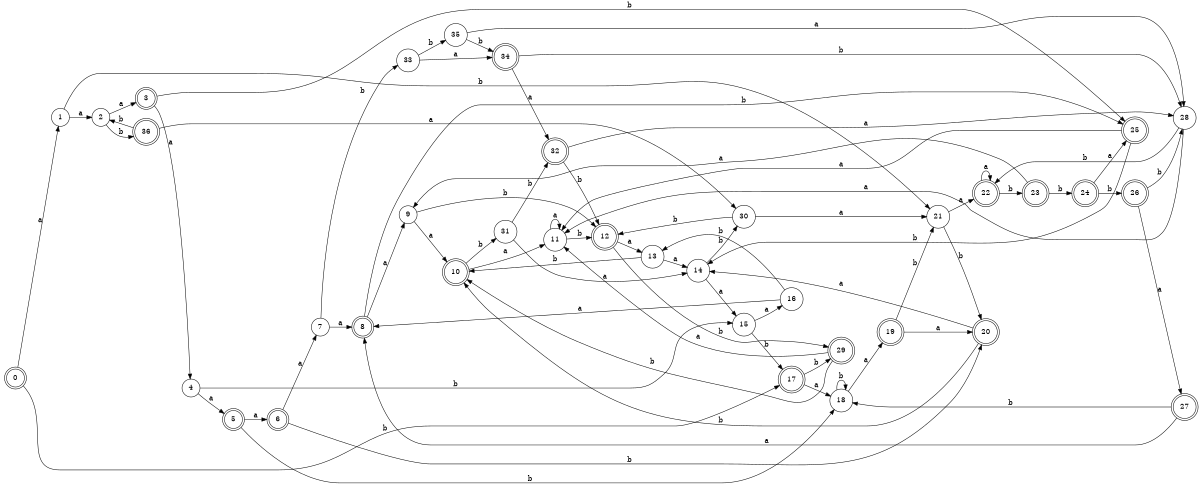 digraph n30_4 {
__start0 [label="" shape="none"];

rankdir=LR;
size="8,5";

s0 [style="rounded,filled", color="black", fillcolor="white" shape="doublecircle", label="0"];
s1 [style="filled", color="black", fillcolor="white" shape="circle", label="1"];
s2 [style="filled", color="black", fillcolor="white" shape="circle", label="2"];
s3 [style="rounded,filled", color="black", fillcolor="white" shape="doublecircle", label="3"];
s4 [style="filled", color="black", fillcolor="white" shape="circle", label="4"];
s5 [style="rounded,filled", color="black", fillcolor="white" shape="doublecircle", label="5"];
s6 [style="rounded,filled", color="black", fillcolor="white" shape="doublecircle", label="6"];
s7 [style="filled", color="black", fillcolor="white" shape="circle", label="7"];
s8 [style="rounded,filled", color="black", fillcolor="white" shape="doublecircle", label="8"];
s9 [style="filled", color="black", fillcolor="white" shape="circle", label="9"];
s10 [style="rounded,filled", color="black", fillcolor="white" shape="doublecircle", label="10"];
s11 [style="filled", color="black", fillcolor="white" shape="circle", label="11"];
s12 [style="rounded,filled", color="black", fillcolor="white" shape="doublecircle", label="12"];
s13 [style="filled", color="black", fillcolor="white" shape="circle", label="13"];
s14 [style="filled", color="black", fillcolor="white" shape="circle", label="14"];
s15 [style="filled", color="black", fillcolor="white" shape="circle", label="15"];
s16 [style="filled", color="black", fillcolor="white" shape="circle", label="16"];
s17 [style="rounded,filled", color="black", fillcolor="white" shape="doublecircle", label="17"];
s18 [style="filled", color="black", fillcolor="white" shape="circle", label="18"];
s19 [style="rounded,filled", color="black", fillcolor="white" shape="doublecircle", label="19"];
s20 [style="rounded,filled", color="black", fillcolor="white" shape="doublecircle", label="20"];
s21 [style="filled", color="black", fillcolor="white" shape="circle", label="21"];
s22 [style="rounded,filled", color="black", fillcolor="white" shape="doublecircle", label="22"];
s23 [style="rounded,filled", color="black", fillcolor="white" shape="doublecircle", label="23"];
s24 [style="rounded,filled", color="black", fillcolor="white" shape="doublecircle", label="24"];
s25 [style="rounded,filled", color="black", fillcolor="white" shape="doublecircle", label="25"];
s26 [style="rounded,filled", color="black", fillcolor="white" shape="doublecircle", label="26"];
s27 [style="rounded,filled", color="black", fillcolor="white" shape="doublecircle", label="27"];
s28 [style="filled", color="black", fillcolor="white" shape="circle", label="28"];
s29 [style="rounded,filled", color="black", fillcolor="white" shape="doublecircle", label="29"];
s30 [style="filled", color="black", fillcolor="white" shape="circle", label="30"];
s31 [style="filled", color="black", fillcolor="white" shape="circle", label="31"];
s32 [style="rounded,filled", color="black", fillcolor="white" shape="doublecircle", label="32"];
s33 [style="filled", color="black", fillcolor="white" shape="circle", label="33"];
s34 [style="rounded,filled", color="black", fillcolor="white" shape="doublecircle", label="34"];
s35 [style="filled", color="black", fillcolor="white" shape="circle", label="35"];
s36 [style="rounded,filled", color="black", fillcolor="white" shape="doublecircle", label="36"];
s0 -> s1 [label="a"];
s0 -> s17 [label="b"];
s1 -> s2 [label="a"];
s1 -> s21 [label="b"];
s2 -> s3 [label="a"];
s2 -> s36 [label="b"];
s3 -> s4 [label="a"];
s3 -> s25 [label="b"];
s4 -> s5 [label="a"];
s4 -> s15 [label="b"];
s5 -> s6 [label="a"];
s5 -> s18 [label="b"];
s6 -> s7 [label="a"];
s6 -> s20 [label="b"];
s7 -> s8 [label="a"];
s7 -> s33 [label="b"];
s8 -> s9 [label="a"];
s8 -> s25 [label="b"];
s9 -> s10 [label="a"];
s9 -> s12 [label="b"];
s10 -> s11 [label="a"];
s10 -> s31 [label="b"];
s11 -> s11 [label="a"];
s11 -> s12 [label="b"];
s12 -> s13 [label="a"];
s12 -> s29 [label="b"];
s13 -> s14 [label="a"];
s13 -> s10 [label="b"];
s14 -> s15 [label="a"];
s14 -> s30 [label="b"];
s15 -> s16 [label="a"];
s15 -> s17 [label="b"];
s16 -> s8 [label="a"];
s16 -> s13 [label="b"];
s17 -> s18 [label="a"];
s17 -> s29 [label="b"];
s18 -> s19 [label="a"];
s18 -> s18 [label="b"];
s19 -> s20 [label="a"];
s19 -> s21 [label="b"];
s20 -> s14 [label="a"];
s20 -> s10 [label="b"];
s21 -> s22 [label="a"];
s21 -> s20 [label="b"];
s22 -> s22 [label="a"];
s22 -> s23 [label="b"];
s23 -> s9 [label="a"];
s23 -> s24 [label="b"];
s24 -> s25 [label="a"];
s24 -> s26 [label="b"];
s25 -> s11 [label="a"];
s25 -> s14 [label="b"];
s26 -> s27 [label="a"];
s26 -> s28 [label="b"];
s27 -> s8 [label="a"];
s27 -> s18 [label="b"];
s28 -> s11 [label="a"];
s28 -> s22 [label="b"];
s29 -> s11 [label="a"];
s29 -> s10 [label="b"];
s30 -> s21 [label="a"];
s30 -> s12 [label="b"];
s31 -> s14 [label="a"];
s31 -> s32 [label="b"];
s32 -> s28 [label="a"];
s32 -> s12 [label="b"];
s33 -> s34 [label="a"];
s33 -> s35 [label="b"];
s34 -> s32 [label="a"];
s34 -> s28 [label="b"];
s35 -> s28 [label="a"];
s35 -> s34 [label="b"];
s36 -> s30 [label="a"];
s36 -> s2 [label="b"];

}